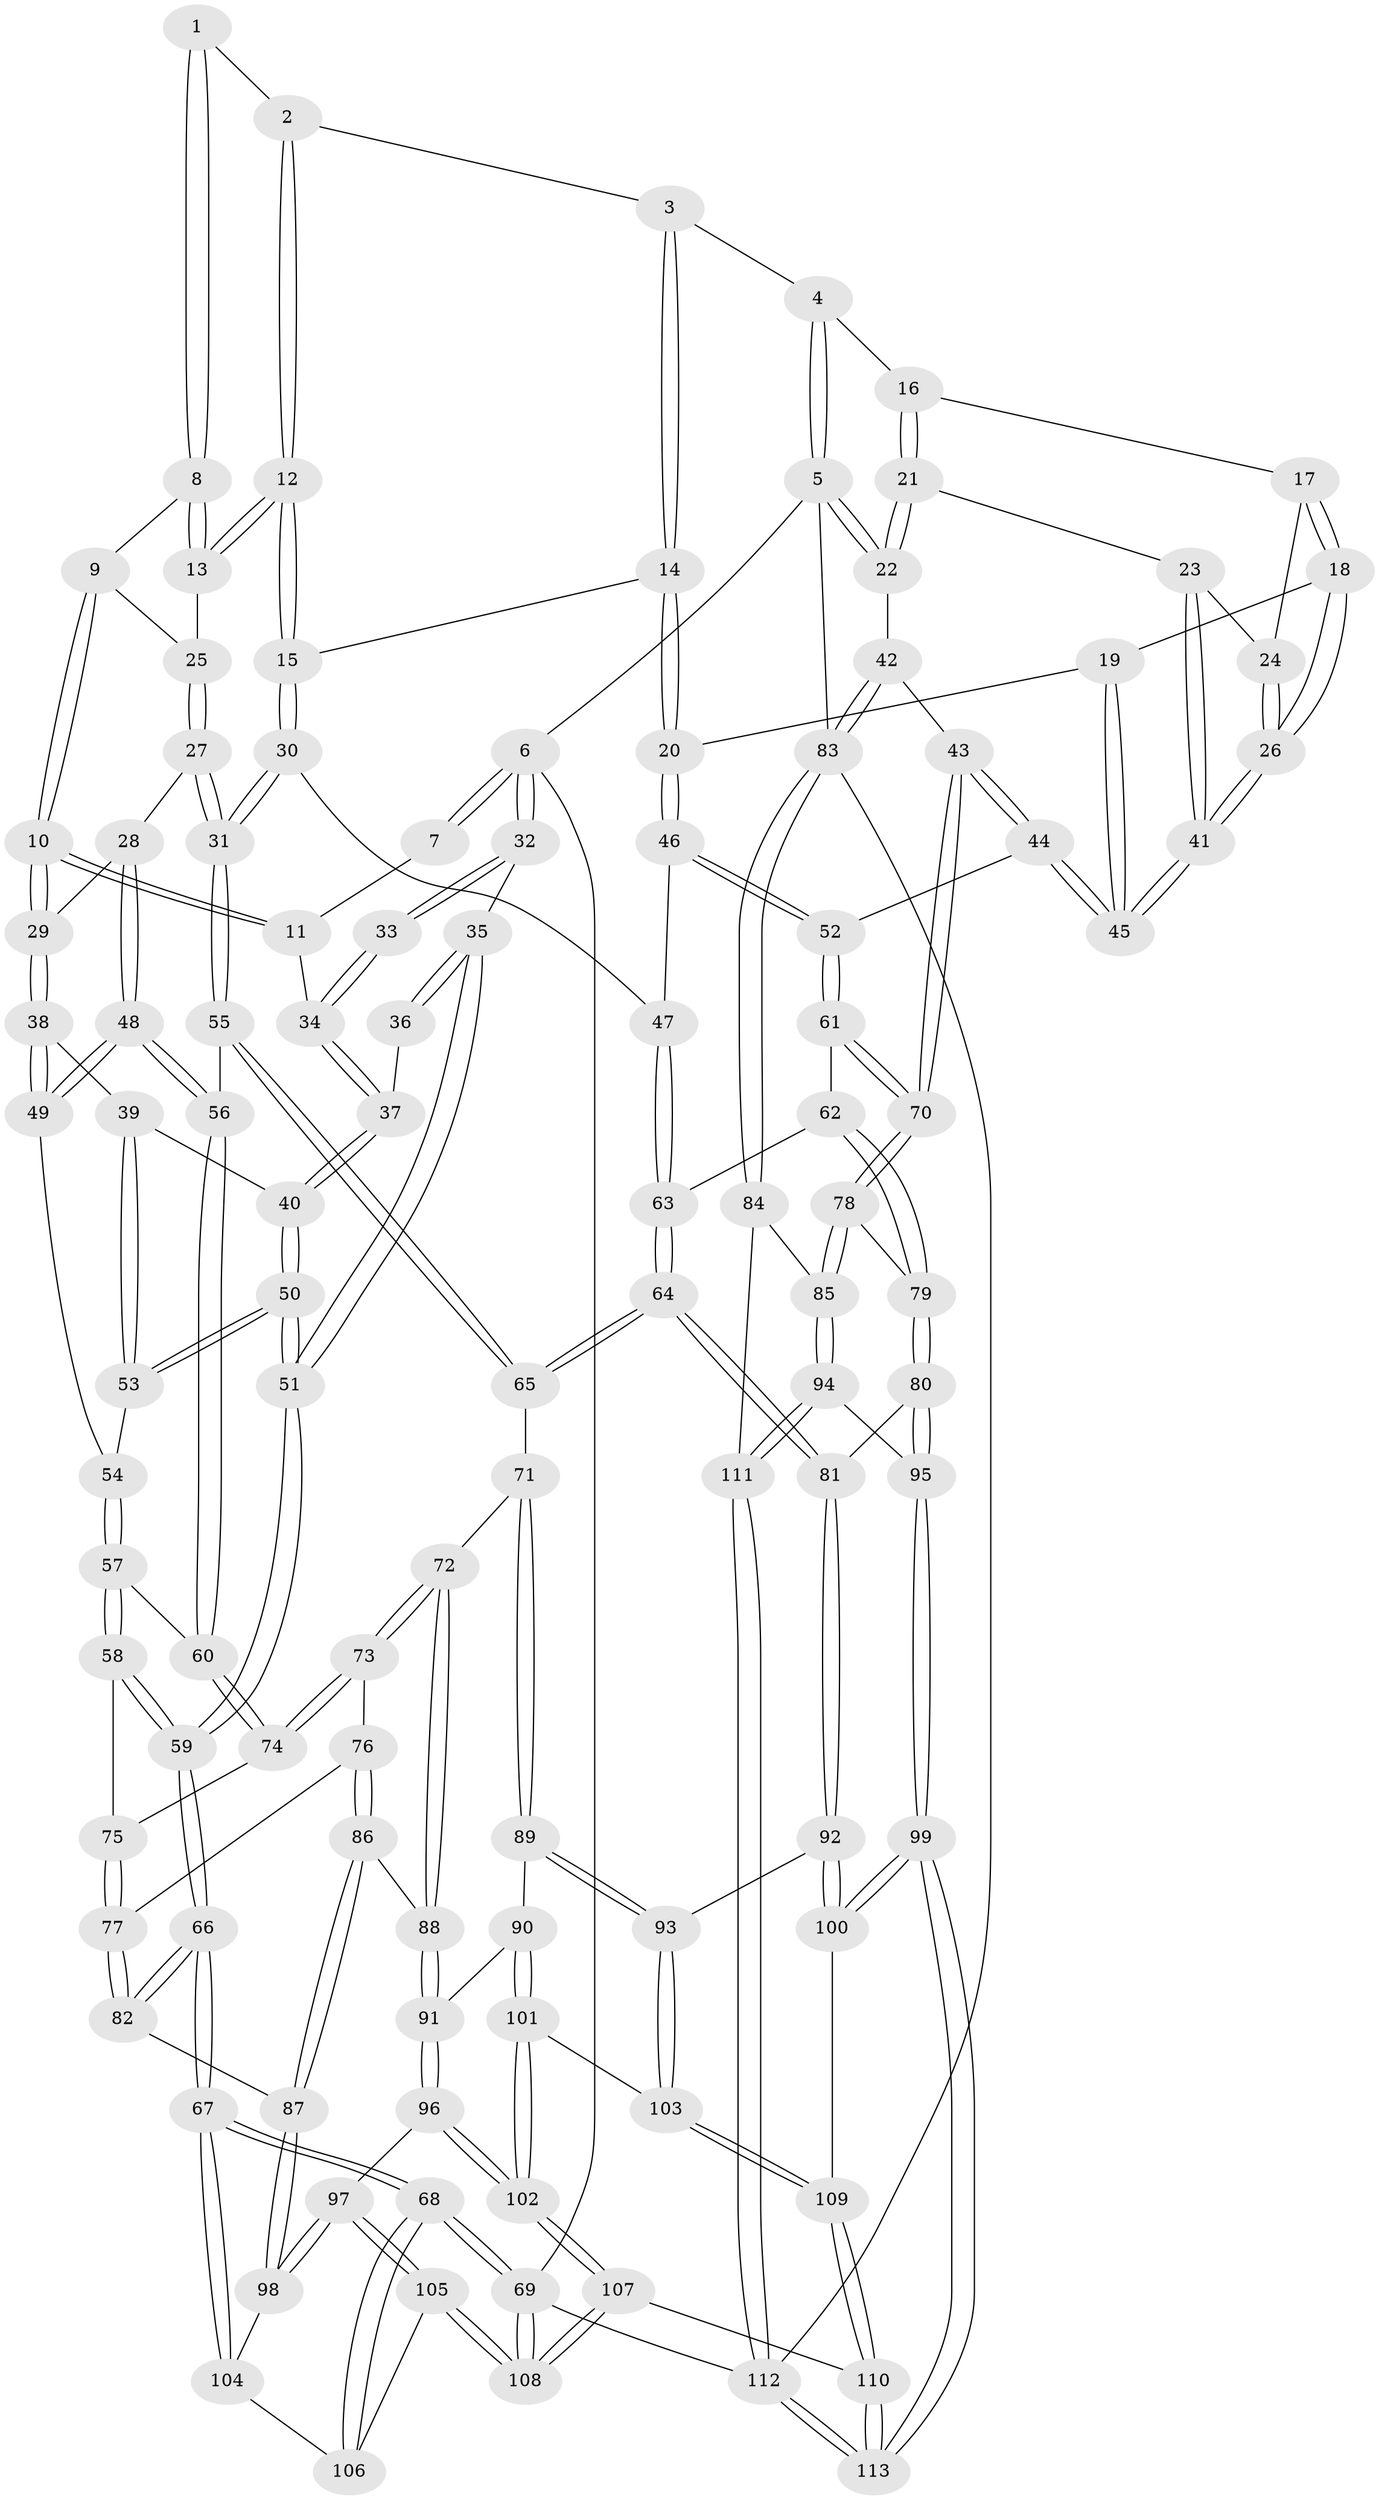 // coarse degree distribution, {2: 0.05357142857142857, 4: 0.17857142857142858, 5: 0.5, 3: 0.14285714285714285, 6: 0.07142857142857142, 7: 0.03571428571428571, 8: 0.017857142857142856}
// Generated by graph-tools (version 1.1) at 2025/06/03/04/25 22:06:30]
// undirected, 113 vertices, 279 edges
graph export_dot {
graph [start="1"]
  node [color=gray90,style=filled];
  1 [pos="+0.36237027545566475+0"];
  2 [pos="+0.4496087343117931+0"];
  3 [pos="+0.6347055715454855+0"];
  4 [pos="+0.7987841737328676+0"];
  5 [pos="+1+0"];
  6 [pos="+0+0"];
  7 [pos="+0.19891990824281852+0"];
  8 [pos="+0.34417248802989014+0"];
  9 [pos="+0.2743427047685839+0.11399668910082258"];
  10 [pos="+0.246779305876824+0.1352822965252683"];
  11 [pos="+0.1691759132707741+0.09037796495587876"];
  12 [pos="+0.41712957206403+0.13100556037293726"];
  13 [pos="+0.3805097815675059+0.12389299950977394"];
  14 [pos="+0.5712704805311856+0.08899225786019814"];
  15 [pos="+0.4589058724699299+0.14652851918871854"];
  16 [pos="+0.8135235791176233+0"];
  17 [pos="+0.8024657147570308+0"];
  18 [pos="+0.7552488174563813+0.1891337186957119"];
  19 [pos="+0.6035064506917104+0.16025326822168406"];
  20 [pos="+0.5954117983754837+0.15801411598099707"];
  21 [pos="+0.9162873325070031+0.15360917965962786"];
  22 [pos="+1+0.34220436622387135"];
  23 [pos="+0.857956588847882+0.18586462579996973"];
  24 [pos="+0.8373147328009108+0.16408861094801486"];
  25 [pos="+0.37497480158131546+0.128422174797186"];
  26 [pos="+0.7582465740105998+0.19624186738427815"];
  27 [pos="+0.32917958422057997+0.2156680084865383"];
  28 [pos="+0.2640352310328639+0.1676540168324285"];
  29 [pos="+0.2526441445370106+0.1547504198037492"];
  30 [pos="+0.41757698475361704+0.2978690024189522"];
  31 [pos="+0.36534660686920595+0.314032654685017"];
  32 [pos="+0+0"];
  33 [pos="+0.1110346488945897+0.09115429044554264"];
  34 [pos="+0.14571627663924777+0.1076678387087131"];
  35 [pos="+0+0"];
  36 [pos="+0+0.10070772185409459"];
  37 [pos="+0.10140763000279447+0.1776018052313947"];
  38 [pos="+0.19725191684405793+0.21664854364532965"];
  39 [pos="+0.10214281431435139+0.18464450295857934"];
  40 [pos="+0.10133131292726683+0.18202359779293636"];
  41 [pos="+0.7869083974401744+0.29160737366367034"];
  42 [pos="+1+0.4090632451136096"];
  43 [pos="+0.9375874872816802+0.4266434561207068"];
  44 [pos="+0.7900345469486553+0.3298538005818184"];
  45 [pos="+0.7879611242222754+0.3116635438764533"];
  46 [pos="+0.5835155882786637+0.25182785370710187"];
  47 [pos="+0.49900922157746097+0.3116610622802489"];
  48 [pos="+0.22041930624902314+0.2983310382543876"];
  49 [pos="+0.21807700146399817+0.2965099859664984"];
  50 [pos="+0+0.2582829239497279"];
  51 [pos="+0+0.2861555317549647"];
  52 [pos="+0.7122270383029052+0.34242165446581035"];
  53 [pos="+0.09927641535394198+0.24684046269244891"];
  54 [pos="+0.10449919608945067+0.2708342572900992"];
  55 [pos="+0.301793632784173+0.3878708294414469"];
  56 [pos="+0.30170325006768395+0.3878641942263537"];
  57 [pos="+0.05420236637885674+0.3690210789593086"];
  58 [pos="+0+0.4000756733024746"];
  59 [pos="+0+0.39774516760529777"];
  60 [pos="+0.16836305946568167+0.44238862061029227"];
  61 [pos="+0.6538700480434977+0.4037690484412375"];
  62 [pos="+0.5863531071818671+0.46663879344041237"];
  63 [pos="+0.5725653138990074+0.4681274353024642"];
  64 [pos="+0.44686389024920536+0.5820398530918288"];
  65 [pos="+0.4046815121784222+0.5715415554345811"];
  66 [pos="+0+0.6397361250842836"];
  67 [pos="+0+0.9710509294949426"];
  68 [pos="+0+1"];
  69 [pos="+0+1"];
  70 [pos="+0.8125766143494869+0.5687507134781271"];
  71 [pos="+0.3592059070210633+0.6038087239703643"];
  72 [pos="+0.2696868514680643+0.6322410102176877"];
  73 [pos="+0.1443163551486128+0.5952036008675431"];
  74 [pos="+0.15107600946525604+0.48979993092107627"];
  75 [pos="+0.02112580459715293+0.5031844448864901"];
  76 [pos="+0.14053940006341342+0.5980663975830066"];
  77 [pos="+0.07982410344932374+0.6051092453792396"];
  78 [pos="+0.7800292678946931+0.6083376513942894"];
  79 [pos="+0.7789368912969501+0.6084480542395105"];
  80 [pos="+0.6630682630257033+0.6823738458791618"];
  81 [pos="+0.5285287511641391+0.7034368831876154"];
  82 [pos="+0+0.6541704976000849"];
  83 [pos="+1+0.8219820202642771"];
  84 [pos="+0.9890514548442362+0.8037914193934454"];
  85 [pos="+0.8714042431747971+0.7724222037295266"];
  86 [pos="+0.13074942010719393+0.7502100356643038"];
  87 [pos="+0.11375482991748188+0.7891070021837822"];
  88 [pos="+0.2475068386556264+0.6962821243372657"];
  89 [pos="+0.3292564923166635+0.7950528536083911"];
  90 [pos="+0.27211667816218416+0.8036122482611756"];
  91 [pos="+0.26387107777643454+0.8004187250350966"];
  92 [pos="+0.5187484748999579+0.759601402695004"];
  93 [pos="+0.39972217436423224+0.8318729981876308"];
  94 [pos="+0.7615133916687262+0.8708423040715596"];
  95 [pos="+0.7256950808359747+0.8659370663558684"];
  96 [pos="+0.16478963674222905+0.8218789380481685"];
  97 [pos="+0.13624977717661016+0.812843125520605"];
  98 [pos="+0.11421517066844221+0.7938318091704828"];
  99 [pos="+0.5972250746725734+0.9054681862546111"];
  100 [pos="+0.5853683025118409+0.8844460295858623"];
  101 [pos="+0.280902413201512+0.8992533412314678"];
  102 [pos="+0.25532785993547075+1"];
  103 [pos="+0.3975350483972449+0.8468126637265486"];
  104 [pos="+0.04445236336760726+0.830012651535675"];
  105 [pos="+0.11261202112630347+0.9348366348231137"];
  106 [pos="+0.06761476367647366+0.9175127093182093"];
  107 [pos="+0.2712876885122082+1"];
  108 [pos="+0.1844142332297327+1"];
  109 [pos="+0.3992361426534011+0.896714159501638"];
  110 [pos="+0.39821349080055135+1"];
  111 [pos="+0.817893800869517+1"];
  112 [pos="+0.8604159726716356+1"];
  113 [pos="+0.5198351147241869+1"];
  1 -- 2;
  1 -- 8;
  1 -- 8;
  2 -- 3;
  2 -- 12;
  2 -- 12;
  3 -- 4;
  3 -- 14;
  3 -- 14;
  4 -- 5;
  4 -- 5;
  4 -- 16;
  5 -- 6;
  5 -- 22;
  5 -- 22;
  5 -- 83;
  6 -- 7;
  6 -- 7;
  6 -- 32;
  6 -- 32;
  6 -- 69;
  7 -- 11;
  8 -- 9;
  8 -- 13;
  8 -- 13;
  9 -- 10;
  9 -- 10;
  9 -- 25;
  10 -- 11;
  10 -- 11;
  10 -- 29;
  10 -- 29;
  11 -- 34;
  12 -- 13;
  12 -- 13;
  12 -- 15;
  12 -- 15;
  13 -- 25;
  14 -- 15;
  14 -- 20;
  14 -- 20;
  15 -- 30;
  15 -- 30;
  16 -- 17;
  16 -- 21;
  16 -- 21;
  17 -- 18;
  17 -- 18;
  17 -- 24;
  18 -- 19;
  18 -- 26;
  18 -- 26;
  19 -- 20;
  19 -- 45;
  19 -- 45;
  20 -- 46;
  20 -- 46;
  21 -- 22;
  21 -- 22;
  21 -- 23;
  22 -- 42;
  23 -- 24;
  23 -- 41;
  23 -- 41;
  24 -- 26;
  24 -- 26;
  25 -- 27;
  25 -- 27;
  26 -- 41;
  26 -- 41;
  27 -- 28;
  27 -- 31;
  27 -- 31;
  28 -- 29;
  28 -- 48;
  28 -- 48;
  29 -- 38;
  29 -- 38;
  30 -- 31;
  30 -- 31;
  30 -- 47;
  31 -- 55;
  31 -- 55;
  32 -- 33;
  32 -- 33;
  32 -- 35;
  33 -- 34;
  33 -- 34;
  34 -- 37;
  34 -- 37;
  35 -- 36;
  35 -- 36;
  35 -- 51;
  35 -- 51;
  36 -- 37;
  37 -- 40;
  37 -- 40;
  38 -- 39;
  38 -- 49;
  38 -- 49;
  39 -- 40;
  39 -- 53;
  39 -- 53;
  40 -- 50;
  40 -- 50;
  41 -- 45;
  41 -- 45;
  42 -- 43;
  42 -- 83;
  42 -- 83;
  43 -- 44;
  43 -- 44;
  43 -- 70;
  43 -- 70;
  44 -- 45;
  44 -- 45;
  44 -- 52;
  46 -- 47;
  46 -- 52;
  46 -- 52;
  47 -- 63;
  47 -- 63;
  48 -- 49;
  48 -- 49;
  48 -- 56;
  48 -- 56;
  49 -- 54;
  50 -- 51;
  50 -- 51;
  50 -- 53;
  50 -- 53;
  51 -- 59;
  51 -- 59;
  52 -- 61;
  52 -- 61;
  53 -- 54;
  54 -- 57;
  54 -- 57;
  55 -- 56;
  55 -- 65;
  55 -- 65;
  56 -- 60;
  56 -- 60;
  57 -- 58;
  57 -- 58;
  57 -- 60;
  58 -- 59;
  58 -- 59;
  58 -- 75;
  59 -- 66;
  59 -- 66;
  60 -- 74;
  60 -- 74;
  61 -- 62;
  61 -- 70;
  61 -- 70;
  62 -- 63;
  62 -- 79;
  62 -- 79;
  63 -- 64;
  63 -- 64;
  64 -- 65;
  64 -- 65;
  64 -- 81;
  64 -- 81;
  65 -- 71;
  66 -- 67;
  66 -- 67;
  66 -- 82;
  66 -- 82;
  67 -- 68;
  67 -- 68;
  67 -- 104;
  67 -- 104;
  68 -- 69;
  68 -- 69;
  68 -- 106;
  68 -- 106;
  69 -- 108;
  69 -- 108;
  69 -- 112;
  70 -- 78;
  70 -- 78;
  71 -- 72;
  71 -- 89;
  71 -- 89;
  72 -- 73;
  72 -- 73;
  72 -- 88;
  72 -- 88;
  73 -- 74;
  73 -- 74;
  73 -- 76;
  74 -- 75;
  75 -- 77;
  75 -- 77;
  76 -- 77;
  76 -- 86;
  76 -- 86;
  77 -- 82;
  77 -- 82;
  78 -- 79;
  78 -- 85;
  78 -- 85;
  79 -- 80;
  79 -- 80;
  80 -- 81;
  80 -- 95;
  80 -- 95;
  81 -- 92;
  81 -- 92;
  82 -- 87;
  83 -- 84;
  83 -- 84;
  83 -- 112;
  84 -- 85;
  84 -- 111;
  85 -- 94;
  85 -- 94;
  86 -- 87;
  86 -- 87;
  86 -- 88;
  87 -- 98;
  87 -- 98;
  88 -- 91;
  88 -- 91;
  89 -- 90;
  89 -- 93;
  89 -- 93;
  90 -- 91;
  90 -- 101;
  90 -- 101;
  91 -- 96;
  91 -- 96;
  92 -- 93;
  92 -- 100;
  92 -- 100;
  93 -- 103;
  93 -- 103;
  94 -- 95;
  94 -- 111;
  94 -- 111;
  95 -- 99;
  95 -- 99;
  96 -- 97;
  96 -- 102;
  96 -- 102;
  97 -- 98;
  97 -- 98;
  97 -- 105;
  97 -- 105;
  98 -- 104;
  99 -- 100;
  99 -- 100;
  99 -- 113;
  99 -- 113;
  100 -- 109;
  101 -- 102;
  101 -- 102;
  101 -- 103;
  102 -- 107;
  102 -- 107;
  103 -- 109;
  103 -- 109;
  104 -- 106;
  105 -- 106;
  105 -- 108;
  105 -- 108;
  107 -- 108;
  107 -- 108;
  107 -- 110;
  109 -- 110;
  109 -- 110;
  110 -- 113;
  110 -- 113;
  111 -- 112;
  111 -- 112;
  112 -- 113;
  112 -- 113;
}
